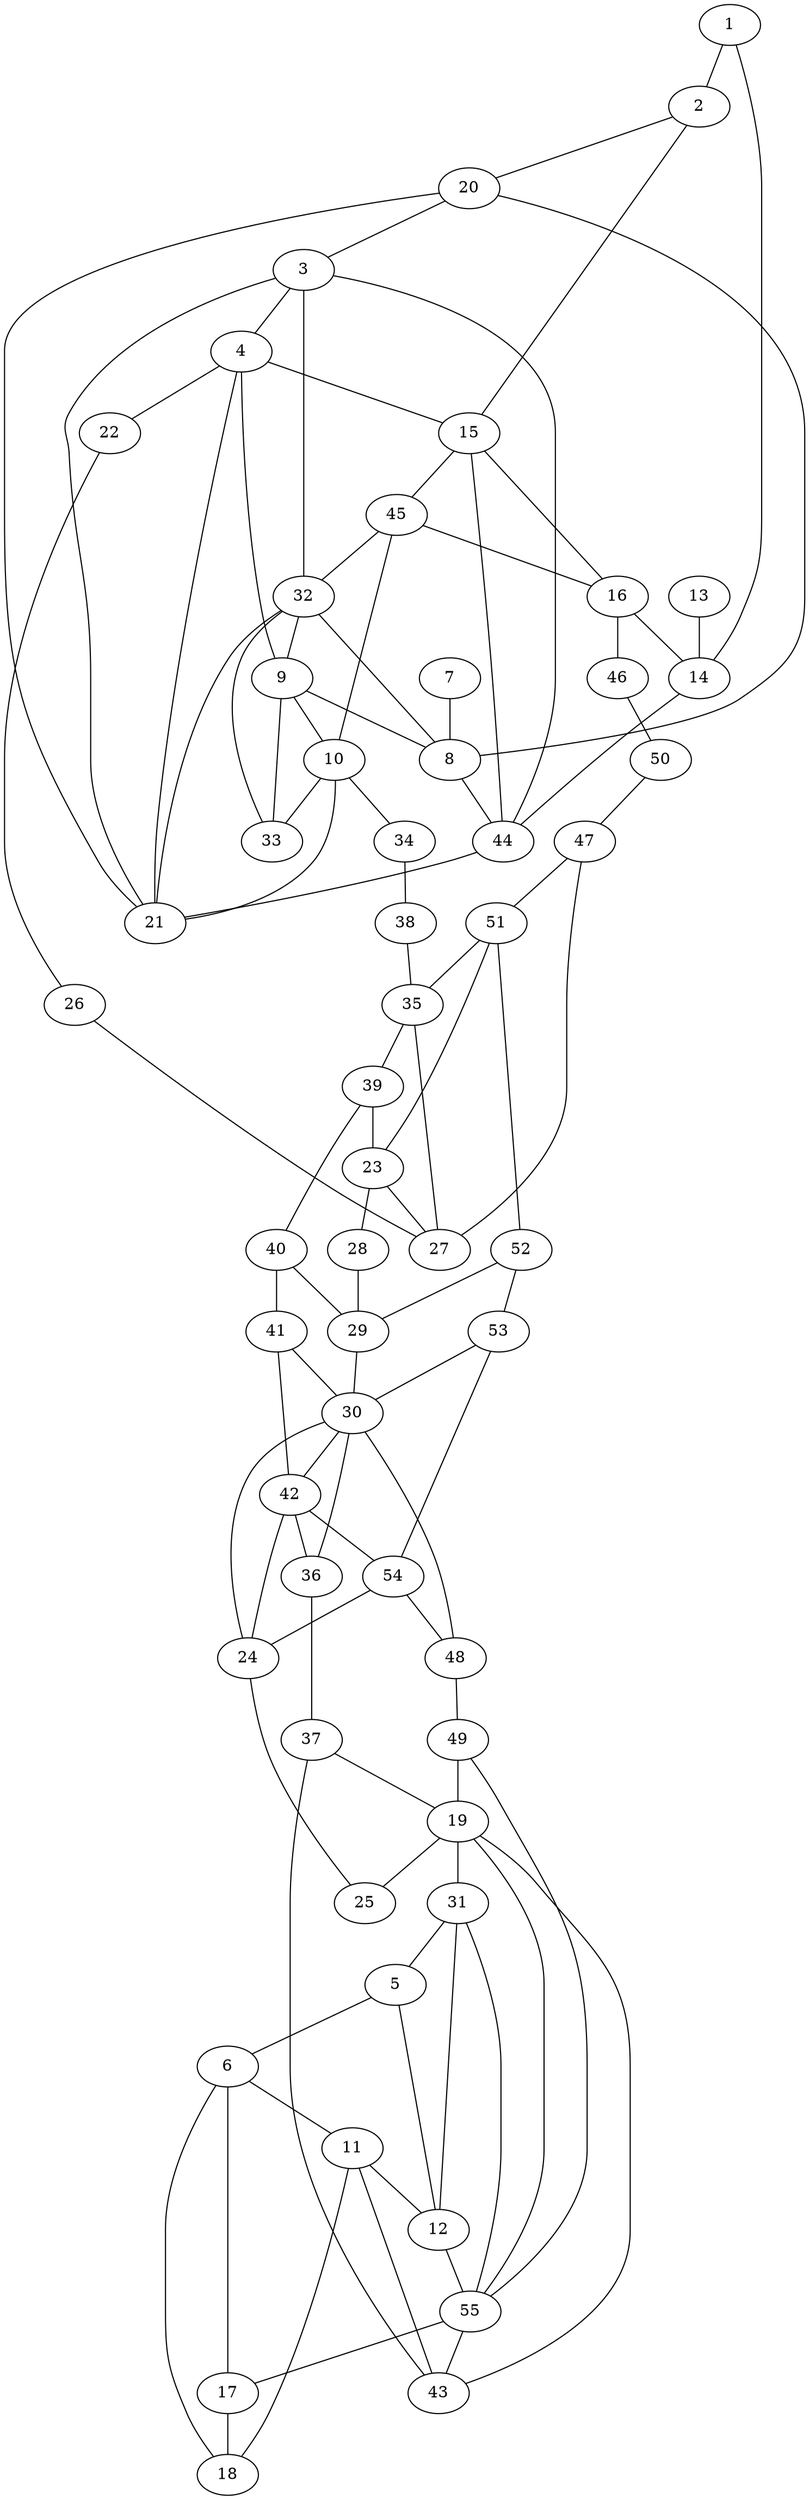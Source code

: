 graph pdb7std {
	1	 [aaLength=20,
		sequence=TCVYEWADSYDSKDWDRLRK,
		type=0];
	2	 [aaLength=7,
		sequence=APTLRID,
		type=0];
	1 -- 2	 [distance0="23.7673",
		frequency=1,
		type0=3];
	20	 [aaLength=4,
		sequence=DKLW,
		type=1];
	2 -- 20	 [distance0="5.0",
		frequency=1,
		type0=4];
	15	 [aaLength=4,
		sequence=EAMP,
		type=0];
	2 -- 15	 [distance0="22.16004",
		frequency=1,
		type0=2];
	3	 [aaLength=4,
		sequence=EAMP,
		type=0];
	4	 [aaLength=8,
		sequence=SSKQVLGD,
		type=0];
	3 -- 4	 [distance0="18.93067",
		frequency=1,
		type0=1];
	21	 [aaLength=3,
		sequence=EEF,
		type=1];
	3 -- 21	 [distance0="1.0",
		frequency=1,
		type0=4];
	32	 [aaLength=3,
		sequence=KLW,
		type=1];
	3 -- 32	 [distance0="21.50669",
		frequency=1,
		type0=2];
	44	 [aaLength=3,
		sequence=KLW,
		type=1];
	3 -- 44	 [distance0="21.50669",
		frequency=1,
		type0=3];
	9	 [aaLength=4,
		sequence=EAMP,
		type=0];
	4 -- 9	 [distance0="23.65497",
		frequency=1,
		type0=2];
	4 -- 15	 [distance0="26.16826",
		frequency=1,
		type0=3];
	22	 [aaLength=7,
		sequence=GTRWEKV,
		type=1];
	4 -- 22	 [distance0="10.0",
		frequency=1,
		type0=4];
	5	 [aaLength=4,
		sequence=RETF,
		type=0];
	6	 [aaLength=8,
		sequence=DK,
		type=0];
	5 -- 6	 [distance0="5.325117",
		distance1="1.0",
		frequency=2,
		type0=1,
		type1=4];
	12	 [aaLength=8,
		sequence=DK,
		type=0];
	5 -- 12	 [distance0="21.84043",
		frequency=1,
		type0=3];
	11	 [aaLength=4,
		sequence=RETF,
		type=0];
	6 -- 11	 [distance0="16.50957",
		frequency=1,
		type0=2];
	7	 [aaLength=20,
		sequence=TCVYEWADSYDSKDWDRLRK,
		type=0];
	8	 [aaLength=5,
		sequence=APTLR,
		type=0];
	7 -- 8	 [distance0="24.40644",
		distance1="2.0",
		frequency=2,
		type0=3,
		type1=4];
	8 -- 20	 [distance0="15.42995",
		frequency=1,
		type0=1];
	8 -- 32	 [distance0="16.21984",
		distance1="8.0",
		frequency=2,
		type0=2,
		type1=4];
	8 -- 44	 [distance0="16.21984",
		frequency=1,
		type0=3];
	9 -- 8	 [distance0="21.33074",
		frequency=1,
		type0=2];
	10	 [aaLength=8,
		sequence=SSKQVLGD,
		type=0];
	9 -- 10	 [distance0="18.82694",
		frequency=1,
		type0=1];
	33	 [aaLength=3,
		sequence=EEF,
		type=1];
	9 -- 33	 [distance0="1.0",
		frequency=1,
		type0=4];
	10 -- 21	 [distance0="13.0244",
		frequency=1,
		type0=1];
	10 -- 33	 [distance0="13.0244",
		frequency=1,
		type0=2];
	34	 [aaLength=7,
		sequence=GTRWEKV,
		type=1];
	10 -- 34	 [distance0="10.0",
		frequency=1,
		type0=4];
	45	 [aaLength=3,
		sequence=EEF,
		type=1];
	10 -- 45	 [distance0="13.0244",
		frequency=1,
		type0=3];
	11 -- 12	 [distance0="10.73521",
		distance1="1.0",
		frequency=2,
		type0=1,
		type1=4];
	31	 [aaLength=6,
		sequence=DRIFED,
		type=1];
	12 -- 31	 [distance0="18.52343",
		frequency=1,
		type0=2];
	55	 [aaLength=6,
		sequence=DRIFED,
		type=1];
	12 -- 55	 [distance0="18.52343",
		frequency=1,
		type0=3];
	13	 [aaLength=20,
		sequence=TCVYEWADSYDSKDWDRLRK,
		type=0];
	14	 [aaLength=7,
		sequence=APTLRID,
		type=0];
	13 -- 14	 [distance0="22.34956",
		distance1="2.0",
		frequency=2,
		type0=2,
		type1=4];
	14 -- 1	 [distance0="25.83506",
		frequency=1,
		type0=3];
	14 -- 44	 [distance0="6.0",
		frequency=1,
		type0=4];
	16	 [aaLength=8,
		sequence=SSKQVLGD,
		type=0];
	15 -- 16	 [distance0="18.68509",
		frequency=1,
		type0=1];
	15 -- 45	 [distance0="1.0",
		frequency=1,
		type0=4];
	16 -- 14	 [distance0="29.70299",
		frequency=1,
		type0=3];
	46	 [aaLength=7,
		sequence=GTRWEKV,
		type=1];
	16 -- 46	 [distance0="10.0",
		frequency=1,
		type0=4];
	17	 [aaLength=4,
		sequence=RETF,
		type=0];
	17 -- 6	 [distance0="24.75451",
		frequency=1,
		type0=2];
	18	 [aaLength=7,
		sequence=DK,
		type=0];
	17 -- 18	 [distance0="10.15959",
		distance1="1.0",
		frequency=2,
		type0=1,
		type1=4];
	18 -- 6	 [distance0="32.72176",
		frequency=1,
		type0=3];
	18 -- 11	 [distance0="31.39699",
		frequency=1,
		type0=2];
	19	 [aaLength=3,
		sequence=GEF,
		type=1];
	25	 [aaLength=4,
		sequence=PDIR,
		type=1];
	19 -- 25	 [distance0="5.0",
		frequency=1,
		type0=2];
	19 -- 31	 [distance0="5.0",
		distance1="2.0",
		frequency=2,
		type0=3,
		type1=4];
	43	 [aaLength=10,
		sequence=EFDFDRIFED,
		type=1];
	19 -- 43	 [distance0="1.0",
		frequency=1,
		type0=1];
	20 -- 3	 [distance0="0.0",
		frequency=1,
		type0=5];
	20 -- 21	 [distance0="9.0",
		frequency=1,
		type0=3];
	21 -- 4	 [distance0="4.0",
		frequency=1,
		type0=4];
	21 -- 32	 [distance0="8.0",
		frequency=1,
		type0=3];
	26	 [aaLength=7,
		sequence=DEVIGYH,
		type=1];
	22 -- 26	 [distance0="2.0",
		frequency=1,
		type0=4];
	23	 [aaLength=14,
		sequence=RVPHQRYKDTTMKE,
		type=1];
	27	 [aaLength=6,
		sequence=RVPHQR,
		type=1];
	23 -- 27	 [distance0="0.0",
		frequency=1,
		type0=1];
	28	 [aaLength=3,
		sequence=KEV,
		type=1];
	23 -- 28	 [distance0="0.0",
		frequency=1,
		type0=5];
	24	 [aaLength=12,
		sequence=YKKIDGVWKFAG,
		type=1];
	24 -- 25	 [distance0="2.0",
		frequency=1,
		type0=4];
	30	 [aaLength=5,
		sequence=HWYKK,
		type=1];
	24 -- 30	 [distance0="2.0",
		frequency=1,
		type0=3];
	26 -- 27	 [distance0="2.0",
		frequency=1,
		type0=4];
	35	 [aaLength=14,
		sequence=RVPHQRYKDTTMKE,
		type=1];
	27 -- 35	 [distance0="0.0",
		frequency=1,
		type0=2];
	29	 [aaLength=4,
		sequence=SANL,
		type=1];
	28 -- 29	 [distance0="10.0",
		distance1="7.0",
		frequency=2,
		type0=3,
		type1=4];
	29 -- 30	 [distance0="4.0",
		distance1="0.0",
		frequency=2,
		type0=3,
		type1=5];
	42	 [aaLength=9,
		sequence=HWYKKIDGV,
		type=1];
	30 -- 42	 [distance0="0.0",
		frequency=1,
		type0=1];
	31 -- 5	 [distance0="1.0",
		frequency=1,
		type0=4];
	31 -- 55	 [distance0="0.0",
		frequency=1,
		type0=1];
	32 -- 9	 [distance0="0.0",
		frequency=1,
		type0=5];
	33 -- 32	 [distance0="8.0",
		frequency=1,
		type0=3];
	38	 [aaLength=7,
		sequence=DEVIGYH,
		type=1];
	34 -- 38	 [distance0="2.0",
		frequency=1,
		type0=4];
	39	 [aaLength=6,
		sequence=RVPHQR,
		type=1];
	35 -- 39	 [distance0="0.0",
		distance1="0.0",
		frequency=2,
		type0=3,
		type1=5];
	36	 [aaLength=12,
		sequence=YKKIDGVWKFAG,
		type=1];
	36 -- 30	 [distance0="2.0",
		frequency=1,
		type0=3];
	37	 [aaLength=4,
		sequence=PDIR,
		type=1];
	36 -- 37	 [distance0="2.0",
		frequency=1,
		type0=4];
	37 -- 19	 [distance0="5.0",
		frequency=1,
		type0=3];
	37 -- 43	 [distance0="2.0",
		frequency=1,
		type0=4];
	38 -- 35	 [distance0="2.0",
		frequency=1,
		type0=4];
	39 -- 23	 [distance0="0.0",
		frequency=1,
		type0=1];
	40	 [aaLength=3,
		sequence=KEV,
		type=1];
	39 -- 40	 [distance0="6.0",
		frequency=1,
		type0=4];
	40 -- 29	 [distance0="10.0",
		frequency=1,
		type0=3];
	41	 [aaLength=4,
		sequence=SANL,
		type=1];
	40 -- 41	 [distance0="7.0",
		frequency=1,
		type0=4];
	41 -- 30	 [distance0="4.0",
		frequency=1,
		type0=3];
	41 -- 42	 [distance0="0.0",
		frequency=1,
		type0=5];
	42 -- 24	 [distance0="2.0",
		frequency=1,
		type0=3];
	42 -- 36	 [distance0="0.0",
		frequency=1,
		type0=5];
	54	 [aaLength=5,
		sequence=HWYKK,
		type=1];
	42 -- 54	 [distance0="0.0",
		frequency=1,
		type0=2];
	43 -- 11	 [distance0="1.0",
		frequency=1,
		type0=4];
	44 -- 15	 [distance0="0.0",
		frequency=1,
		type0=5];
	44 -- 21	 [distance0="8.0",
		frequency=1,
		type0=3];
	45 -- 16	 [distance0="4.0",
		frequency=1,
		type0=4];
	45 -- 32	 [distance0="8.0",
		frequency=1,
		type0=3];
	50	 [aaLength=7,
		sequence=DEVIGYH,
		type=1];
	46 -- 50	 [distance0="2.0",
		frequency=1,
		type0=4];
	47	 [aaLength=14,
		sequence=RVPHQRYKDTTMKE,
		type=1];
	47 -- 27	 [distance0="0.0",
		frequency=1,
		type0=2];
	51	 [aaLength=6,
		sequence=RVPHQR,
		type=1];
	47 -- 51	 [distance0="0.0",
		frequency=1,
		type0=5];
	48	 [aaLength=12,
		sequence=YKKIDGVWKFAG,
		type=1];
	48 -- 30	 [distance0="2.0",
		frequency=1,
		type0=3];
	49	 [aaLength=4,
		sequence=PDIR,
		type=1];
	48 -- 49	 [distance0="2.0",
		frequency=1,
		type0=4];
	49 -- 19	 [distance0="5.0",
		frequency=1,
		type0=3];
	49 -- 55	 [distance0="6.0",
		frequency=1,
		type0=4];
	50 -- 47	 [distance0="2.0",
		frequency=1,
		type0=4];
	51 -- 23	 [distance0="0.0",
		frequency=1,
		type0=1];
	51 -- 35	 [distance0="0.0",
		frequency=1,
		type0=3];
	52	 [aaLength=3,
		sequence=KEV,
		type=1];
	51 -- 52	 [distance0="6.0",
		frequency=1,
		type0=4];
	52 -- 29	 [distance0="10.0",
		frequency=1,
		type0=3];
	53	 [aaLength=4,
		sequence=SANL,
		type=1];
	52 -- 53	 [distance0="7.0",
		frequency=1,
		type0=4];
	53 -- 30	 [distance0="4.0",
		frequency=1,
		type0=3];
	53 -- 54	 [distance0="0.0",
		frequency=1,
		type0=5];
	54 -- 24	 [distance0="2.0",
		frequency=1,
		type0=3];
	54 -- 48	 [distance0="0.0",
		frequency=1,
		type0=5];
	55 -- 17	 [distance0="1.0",
		frequency=1,
		type0=4];
	55 -- 19	 [distance0="5.0",
		frequency=1,
		type0=3];
	55 -- 43	 [distance0="4.0",
		frequency=1,
		type0=2];
}
